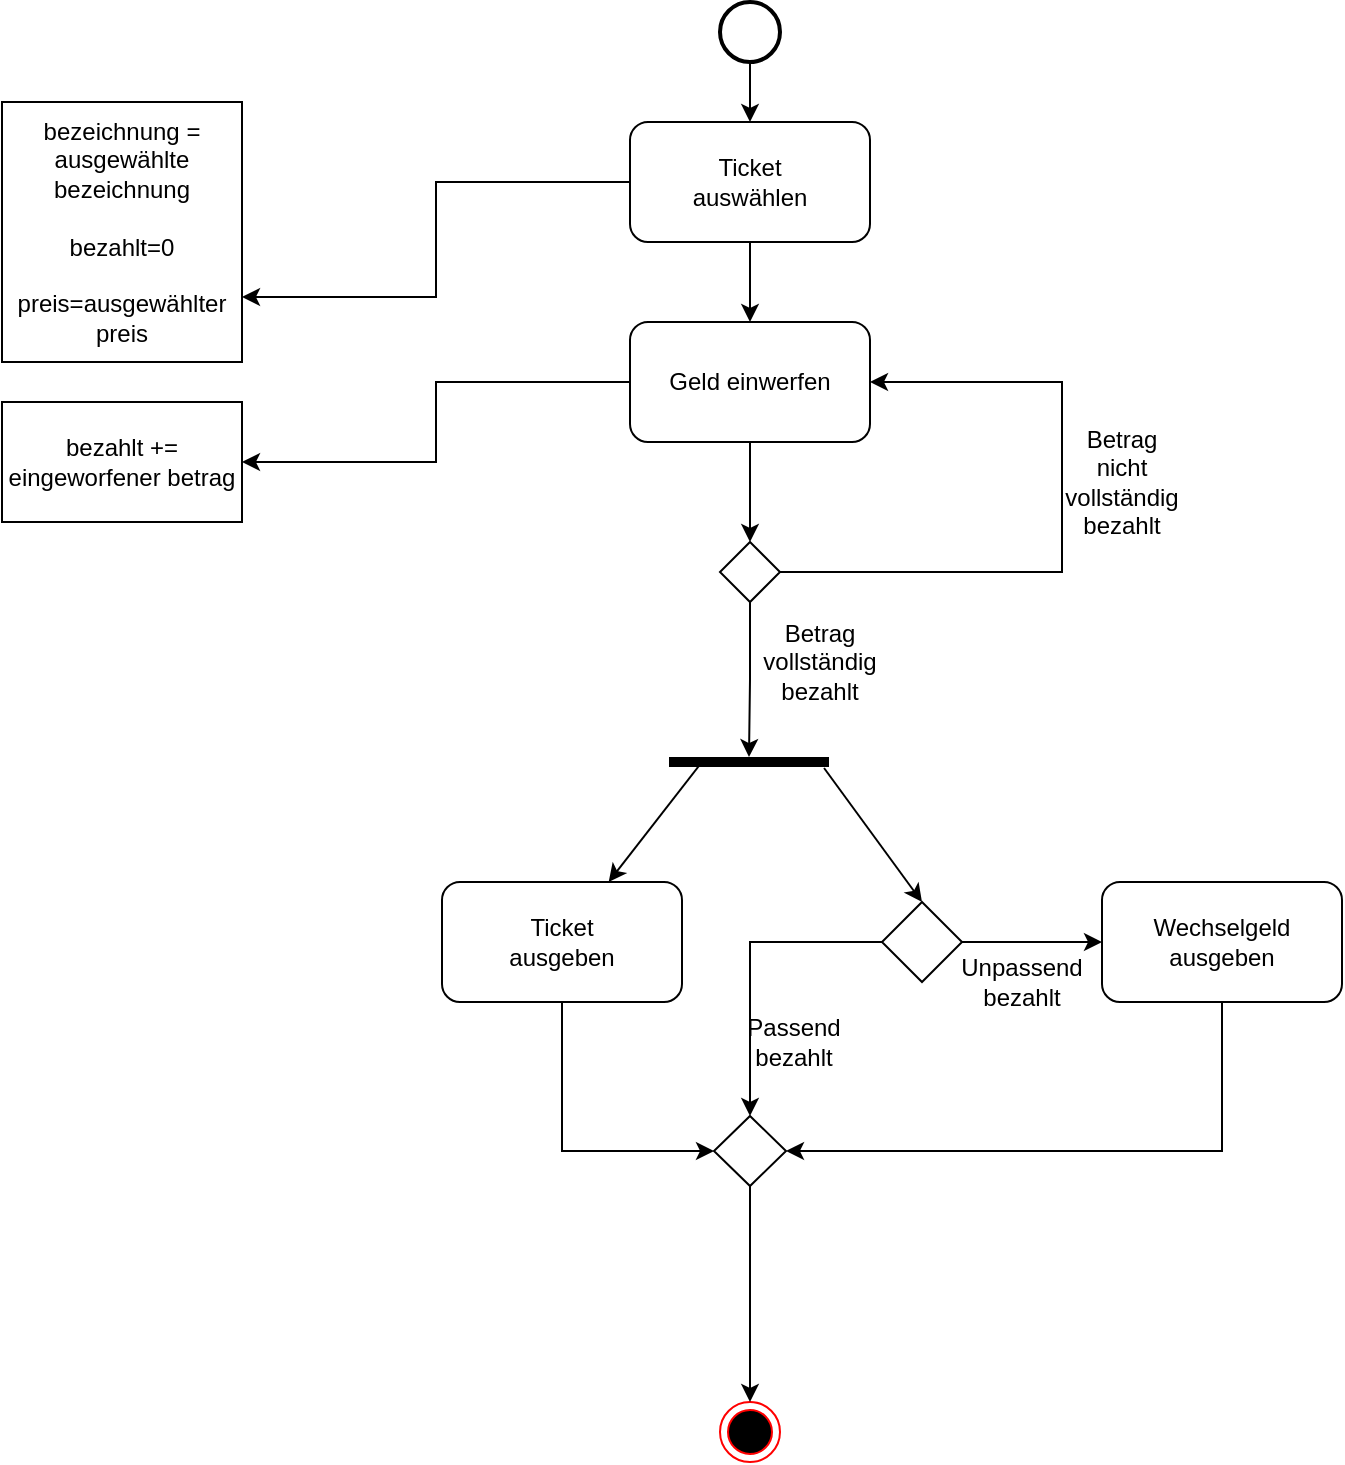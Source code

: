 <mxfile version="14.6.5" type="device"><diagram id="TMEjBPyjiB4Fn1l2IzPD" name="Page-1"><mxGraphModel dx="1422" dy="808" grid="1" gridSize="10" guides="1" tooltips="1" connect="1" arrows="1" fold="1" page="1" pageScale="1" pageWidth="827" pageHeight="1169" math="0" shadow="0"><root><mxCell id="0"/><mxCell id="1" parent="0"/><mxCell id="tPRaiKDS1d4pBQKCyUg2-1" value="" style="ellipse;html=1;shape=endState;fillColor=#000000;strokeColor=#ff0000;" vertex="1" parent="1"><mxGeometry x="399" y="710" width="30" height="30" as="geometry"/></mxCell><mxCell id="tPRaiKDS1d4pBQKCyUg2-10" style="edgeStyle=orthogonalEdgeStyle;rounded=0;orthogonalLoop=1;jettySize=auto;html=1;exitX=0.5;exitY=1;exitDx=0;exitDy=0;exitPerimeter=0;entryX=0.5;entryY=0;entryDx=0;entryDy=0;" edge="1" parent="1" source="tPRaiKDS1d4pBQKCyUg2-2" target="tPRaiKDS1d4pBQKCyUg2-9"><mxGeometry relative="1" as="geometry"/></mxCell><mxCell id="tPRaiKDS1d4pBQKCyUg2-2" value="" style="strokeWidth=2;html=1;shape=mxgraph.flowchart.start_2;whiteSpace=wrap;" vertex="1" parent="1"><mxGeometry x="399" y="10" width="30" height="30" as="geometry"/></mxCell><mxCell id="tPRaiKDS1d4pBQKCyUg2-12" style="edgeStyle=orthogonalEdgeStyle;rounded=0;orthogonalLoop=1;jettySize=auto;html=1;exitX=0.5;exitY=1;exitDx=0;exitDy=0;" edge="1" parent="1" source="tPRaiKDS1d4pBQKCyUg2-9" target="tPRaiKDS1d4pBQKCyUg2-11"><mxGeometry relative="1" as="geometry"/></mxCell><mxCell id="tPRaiKDS1d4pBQKCyUg2-44" style="edgeStyle=orthogonalEdgeStyle;rounded=0;orthogonalLoop=1;jettySize=auto;html=1;exitX=0;exitY=0.5;exitDx=0;exitDy=0;entryX=1;entryY=0.75;entryDx=0;entryDy=0;" edge="1" parent="1" source="tPRaiKDS1d4pBQKCyUg2-9" target="tPRaiKDS1d4pBQKCyUg2-43"><mxGeometry relative="1" as="geometry"/></mxCell><mxCell id="tPRaiKDS1d4pBQKCyUg2-9" value="Ticket&lt;br&gt;auswählen" style="rounded=1;whiteSpace=wrap;html=1;" vertex="1" parent="1"><mxGeometry x="354" y="70" width="120" height="60" as="geometry"/></mxCell><mxCell id="tPRaiKDS1d4pBQKCyUg2-14" style="edgeStyle=orthogonalEdgeStyle;rounded=0;orthogonalLoop=1;jettySize=auto;html=1;exitX=0.5;exitY=1;exitDx=0;exitDy=0;entryX=0.5;entryY=0;entryDx=0;entryDy=0;" edge="1" parent="1" source="tPRaiKDS1d4pBQKCyUg2-11" target="tPRaiKDS1d4pBQKCyUg2-13"><mxGeometry relative="1" as="geometry"/></mxCell><mxCell id="tPRaiKDS1d4pBQKCyUg2-50" style="edgeStyle=orthogonalEdgeStyle;rounded=0;orthogonalLoop=1;jettySize=auto;html=1;exitX=0;exitY=0.5;exitDx=0;exitDy=0;entryX=1;entryY=0.5;entryDx=0;entryDy=0;" edge="1" parent="1" source="tPRaiKDS1d4pBQKCyUg2-11" target="tPRaiKDS1d4pBQKCyUg2-49"><mxGeometry relative="1" as="geometry"/></mxCell><mxCell id="tPRaiKDS1d4pBQKCyUg2-11" value="Geld einwerfen" style="rounded=1;whiteSpace=wrap;html=1;" vertex="1" parent="1"><mxGeometry x="354" y="170" width="120" height="60" as="geometry"/></mxCell><mxCell id="tPRaiKDS1d4pBQKCyUg2-15" style="edgeStyle=orthogonalEdgeStyle;rounded=0;orthogonalLoop=1;jettySize=auto;html=1;exitX=1;exitY=0.5;exitDx=0;exitDy=0;entryX=1;entryY=0.5;entryDx=0;entryDy=0;" edge="1" parent="1" source="tPRaiKDS1d4pBQKCyUg2-13" target="tPRaiKDS1d4pBQKCyUg2-11"><mxGeometry relative="1" as="geometry"><Array as="points"><mxPoint x="570" y="295"/><mxPoint x="570" y="200"/></Array></mxGeometry></mxCell><mxCell id="tPRaiKDS1d4pBQKCyUg2-21" style="edgeStyle=orthogonalEdgeStyle;rounded=0;orthogonalLoop=1;jettySize=auto;html=1;exitX=0.5;exitY=1;exitDx=0;exitDy=0;" edge="1" parent="1" source="tPRaiKDS1d4pBQKCyUg2-13" target="tPRaiKDS1d4pBQKCyUg2-20"><mxGeometry relative="1" as="geometry"/></mxCell><mxCell id="tPRaiKDS1d4pBQKCyUg2-13" value="" style="rhombus;whiteSpace=wrap;html=1;" vertex="1" parent="1"><mxGeometry x="399" y="280" width="30" height="30" as="geometry"/></mxCell><mxCell id="tPRaiKDS1d4pBQKCyUg2-16" value="Betrag nicht vollständig bezahlt" style="text;html=1;strokeColor=none;fillColor=none;align=center;verticalAlign=middle;whiteSpace=wrap;rounded=0;" vertex="1" parent="1"><mxGeometry x="580" y="240" width="40" height="20" as="geometry"/></mxCell><mxCell id="tPRaiKDS1d4pBQKCyUg2-20" value="" style="html=1;points=[];perimeter=orthogonalPerimeter;fillColor=#000000;strokeColor=none;rotation=90;" vertex="1" parent="1"><mxGeometry x="411" y="350" width="5" height="80" as="geometry"/></mxCell><mxCell id="tPRaiKDS1d4pBQKCyUg2-22" value="Betrag vollständig&lt;br&gt;bezahlt" style="text;html=1;strokeColor=none;fillColor=none;align=center;verticalAlign=middle;whiteSpace=wrap;rounded=0;" vertex="1" parent="1"><mxGeometry x="429" y="330" width="40" height="20" as="geometry"/></mxCell><mxCell id="tPRaiKDS1d4pBQKCyUg2-28" style="edgeStyle=orthogonalEdgeStyle;rounded=0;orthogonalLoop=1;jettySize=auto;html=1;exitX=0.5;exitY=1;exitDx=0;exitDy=0;entryX=0;entryY=0.5;entryDx=0;entryDy=0;" edge="1" parent="1" source="tPRaiKDS1d4pBQKCyUg2-24" target="tPRaiKDS1d4pBQKCyUg2-27"><mxGeometry relative="1" as="geometry"/></mxCell><mxCell id="tPRaiKDS1d4pBQKCyUg2-24" value="Ticket&lt;br&gt;ausgeben" style="rounded=1;whiteSpace=wrap;html=1;" vertex="1" parent="1"><mxGeometry x="260" y="450" width="120" height="60" as="geometry"/></mxCell><mxCell id="tPRaiKDS1d4pBQKCyUg2-25" value="" style="endArrow=classic;html=1;" edge="1" parent="1" target="tPRaiKDS1d4pBQKCyUg2-24"><mxGeometry width="50" height="50" relative="1" as="geometry"><mxPoint x="390" y="390" as="sourcePoint"/><mxPoint x="440" y="340" as="targetPoint"/></mxGeometry></mxCell><mxCell id="tPRaiKDS1d4pBQKCyUg2-35" style="edgeStyle=orthogonalEdgeStyle;rounded=0;orthogonalLoop=1;jettySize=auto;html=1;exitX=0.5;exitY=1;exitDx=0;exitDy=0;entryX=0.5;entryY=0;entryDx=0;entryDy=0;" edge="1" parent="1" source="tPRaiKDS1d4pBQKCyUg2-27" target="tPRaiKDS1d4pBQKCyUg2-1"><mxGeometry relative="1" as="geometry"/></mxCell><mxCell id="tPRaiKDS1d4pBQKCyUg2-27" value="" style="rhombus;whiteSpace=wrap;html=1;" vertex="1" parent="1"><mxGeometry x="396" y="567" width="36" height="35" as="geometry"/></mxCell><mxCell id="tPRaiKDS1d4pBQKCyUg2-30" style="edgeStyle=orthogonalEdgeStyle;rounded=0;orthogonalLoop=1;jettySize=auto;html=1;exitX=0;exitY=0.5;exitDx=0;exitDy=0;entryX=0.5;entryY=0;entryDx=0;entryDy=0;" edge="1" parent="1" source="tPRaiKDS1d4pBQKCyUg2-29" target="tPRaiKDS1d4pBQKCyUg2-27"><mxGeometry relative="1" as="geometry"/></mxCell><mxCell id="tPRaiKDS1d4pBQKCyUg2-33" style="edgeStyle=orthogonalEdgeStyle;rounded=0;orthogonalLoop=1;jettySize=auto;html=1;exitX=1;exitY=0.5;exitDx=0;exitDy=0;entryX=0;entryY=0.5;entryDx=0;entryDy=0;" edge="1" parent="1" source="tPRaiKDS1d4pBQKCyUg2-29" target="tPRaiKDS1d4pBQKCyUg2-32"><mxGeometry relative="1" as="geometry"/></mxCell><mxCell id="tPRaiKDS1d4pBQKCyUg2-29" value="" style="rhombus;whiteSpace=wrap;html=1;" vertex="1" parent="1"><mxGeometry x="480" y="460" width="40" height="40" as="geometry"/></mxCell><mxCell id="tPRaiKDS1d4pBQKCyUg2-31" value="" style="endArrow=classic;html=1;exitX=1.1;exitY=0.031;exitDx=0;exitDy=0;exitPerimeter=0;entryX=0.5;entryY=0;entryDx=0;entryDy=0;" edge="1" parent="1" source="tPRaiKDS1d4pBQKCyUg2-20" target="tPRaiKDS1d4pBQKCyUg2-29"><mxGeometry width="50" height="50" relative="1" as="geometry"><mxPoint x="500" y="460" as="sourcePoint"/><mxPoint x="550" y="410" as="targetPoint"/></mxGeometry></mxCell><mxCell id="tPRaiKDS1d4pBQKCyUg2-34" style="edgeStyle=orthogonalEdgeStyle;rounded=0;orthogonalLoop=1;jettySize=auto;html=1;exitX=0.5;exitY=1;exitDx=0;exitDy=0;entryX=1;entryY=0.5;entryDx=0;entryDy=0;" edge="1" parent="1" source="tPRaiKDS1d4pBQKCyUg2-32" target="tPRaiKDS1d4pBQKCyUg2-27"><mxGeometry relative="1" as="geometry"/></mxCell><mxCell id="tPRaiKDS1d4pBQKCyUg2-32" value="Wechselgeld ausgeben" style="rounded=1;whiteSpace=wrap;html=1;" vertex="1" parent="1"><mxGeometry x="590" y="450" width="120" height="60" as="geometry"/></mxCell><mxCell id="tPRaiKDS1d4pBQKCyUg2-36" value="Passend&lt;br&gt;bezahlt" style="text;html=1;strokeColor=none;fillColor=none;align=center;verticalAlign=middle;whiteSpace=wrap;rounded=0;" vertex="1" parent="1"><mxGeometry x="416" y="520" width="40" height="20" as="geometry"/></mxCell><mxCell id="tPRaiKDS1d4pBQKCyUg2-40" style="edgeStyle=orthogonalEdgeStyle;rounded=0;orthogonalLoop=1;jettySize=auto;html=1;exitX=0.5;exitY=1;exitDx=0;exitDy=0;" edge="1" parent="1" source="tPRaiKDS1d4pBQKCyUg2-36" target="tPRaiKDS1d4pBQKCyUg2-36"><mxGeometry relative="1" as="geometry"/></mxCell><mxCell id="tPRaiKDS1d4pBQKCyUg2-41" value="Unpassend&lt;br&gt;bezahlt" style="text;html=1;strokeColor=none;fillColor=none;align=center;verticalAlign=middle;whiteSpace=wrap;rounded=0;" vertex="1" parent="1"><mxGeometry x="530" y="490" width="40" height="20" as="geometry"/></mxCell><mxCell id="tPRaiKDS1d4pBQKCyUg2-43" value="bezeichnung = ausgewählte bezeichnung&lt;br&gt;&lt;br&gt;bezahlt=0&lt;br&gt;&lt;br&gt;preis=ausgewählter preis" style="rounded=0;whiteSpace=wrap;html=1;" vertex="1" parent="1"><mxGeometry x="40" y="60" width="120" height="130" as="geometry"/></mxCell><mxCell id="tPRaiKDS1d4pBQKCyUg2-49" value="bezahlt += eingeworfener betrag" style="rounded=0;whiteSpace=wrap;html=1;" vertex="1" parent="1"><mxGeometry x="40" y="210" width="120" height="60" as="geometry"/></mxCell></root></mxGraphModel></diagram></mxfile>